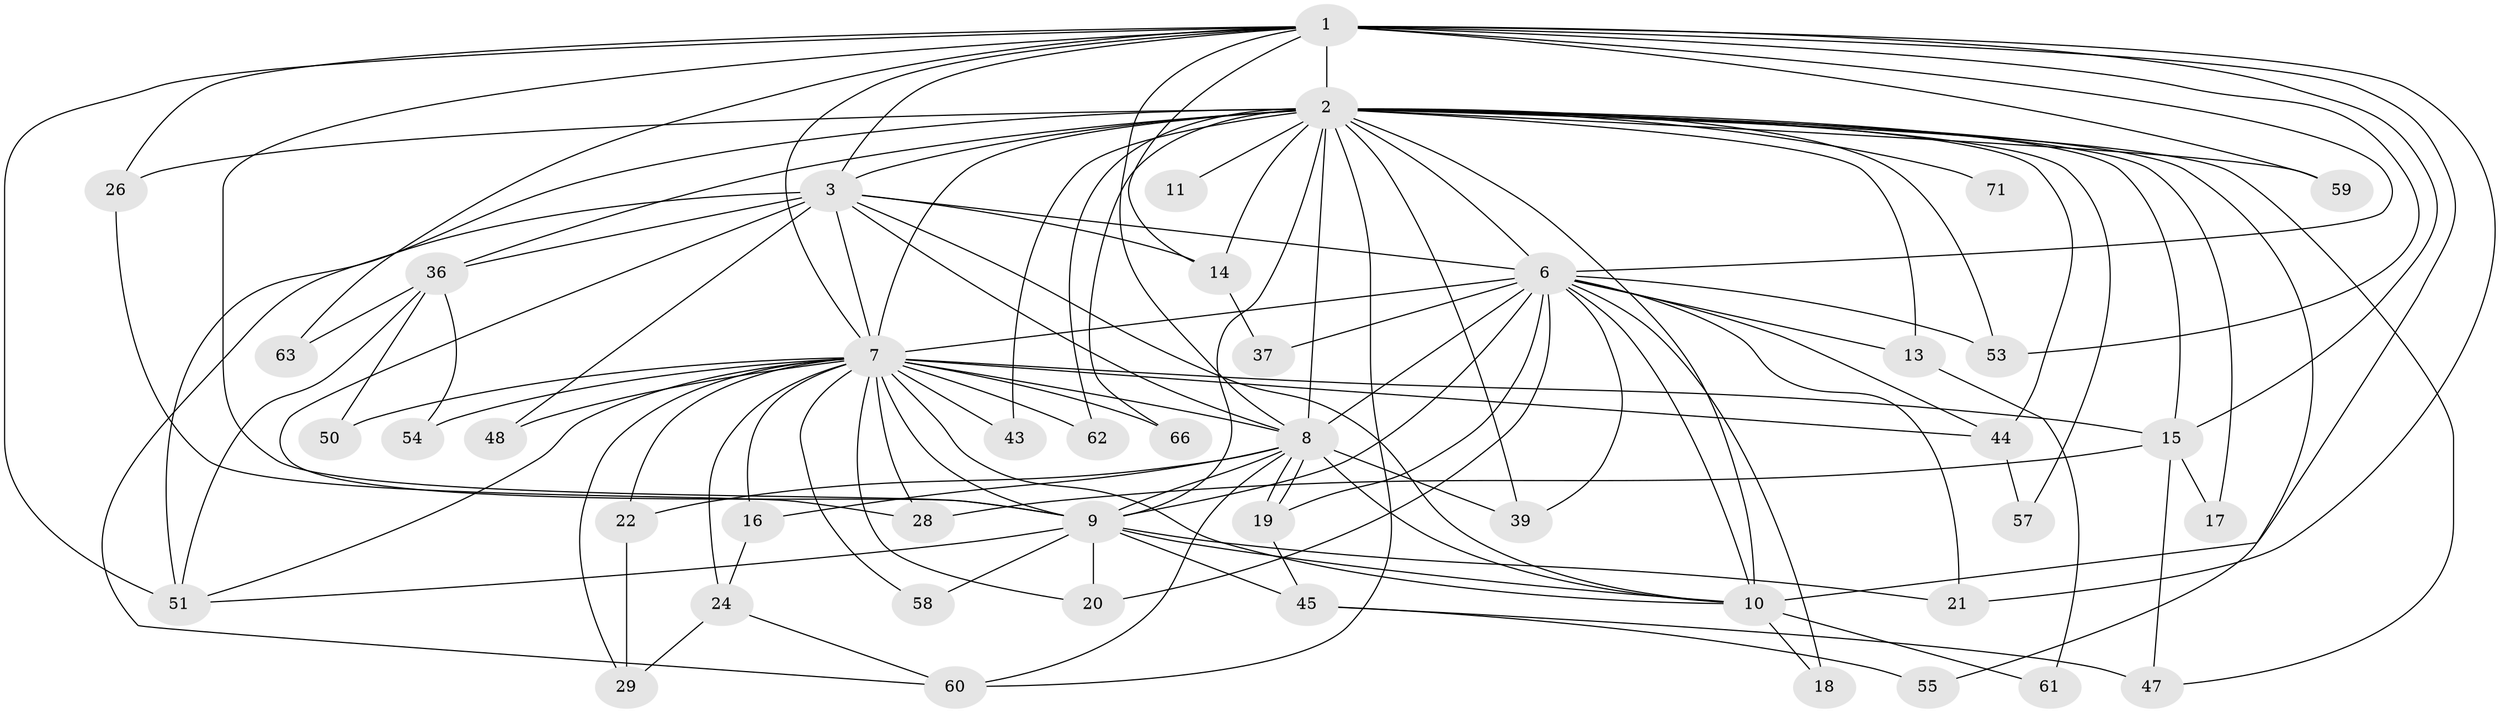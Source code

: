 // original degree distribution, {19: 0.011111111111111112, 12: 0.011111111111111112, 16: 0.011111111111111112, 24: 0.011111111111111112, 26: 0.011111111111111112, 28: 0.011111111111111112, 27: 0.011111111111111112, 17: 0.011111111111111112, 15: 0.011111111111111112, 14: 0.011111111111111112, 2: 0.5111111111111111, 4: 0.1111111111111111, 6: 0.022222222222222223, 3: 0.23333333333333334, 5: 0.011111111111111112}
// Generated by graph-tools (version 1.1) at 2025/13/03/09/25 04:13:47]
// undirected, 45 vertices, 116 edges
graph export_dot {
graph [start="1"]
  node [color=gray90,style=filled];
  1;
  2 [super="+87+4"];
  3 [super="+52+74"];
  6 [super="+42+25+40+72+84+85+86+81+30+49+31"];
  7 [super="+27+23+12"];
  8;
  9;
  10;
  11;
  13;
  14;
  15 [super="+78+68+46"];
  16;
  17;
  18;
  19 [super="+41"];
  20;
  21;
  22 [super="+65"];
  24;
  26;
  28;
  29;
  36 [super="+38"];
  37;
  39 [super="+82"];
  43;
  44 [super="+77"];
  45;
  47 [super="+90"];
  48;
  50;
  51 [super="+56+75"];
  53 [super="+64"];
  54;
  55;
  57;
  58;
  59;
  60 [super="+76"];
  61;
  62;
  63;
  66;
  71;
  1 -- 2 [weight=3];
  1 -- 3;
  1 -- 6 [weight=3];
  1 -- 7;
  1 -- 8;
  1 -- 9;
  1 -- 10;
  1 -- 14;
  1 -- 21;
  1 -- 26;
  1 -- 51;
  1 -- 53;
  1 -- 59;
  1 -- 63;
  1 -- 15;
  2 -- 3 [weight=3];
  2 -- 6 [weight=4];
  2 -- 7 [weight=7];
  2 -- 8 [weight=3];
  2 -- 9 [weight=3];
  2 -- 10 [weight=4];
  2 -- 26;
  2 -- 62;
  2 -- 66;
  2 -- 11 [weight=2];
  2 -- 71;
  2 -- 13;
  2 -- 14;
  2 -- 15 [weight=4];
  2 -- 17;
  2 -- 36;
  2 -- 39;
  2 -- 43;
  2 -- 44;
  2 -- 47;
  2 -- 51;
  2 -- 53;
  2 -- 55;
  2 -- 57;
  2 -- 59;
  2 -- 60;
  3 -- 6 [weight=4];
  3 -- 7;
  3 -- 8;
  3 -- 9;
  3 -- 10;
  3 -- 48;
  3 -- 36;
  3 -- 60;
  3 -- 14;
  6 -- 7 [weight=2];
  6 -- 8;
  6 -- 9 [weight=2];
  6 -- 10 [weight=3];
  6 -- 13 [weight=2];
  6 -- 18;
  6 -- 37;
  6 -- 39;
  6 -- 44;
  6 -- 53;
  6 -- 20;
  6 -- 19;
  6 -- 21;
  7 -- 8 [weight=3];
  7 -- 9;
  7 -- 10;
  7 -- 20;
  7 -- 22;
  7 -- 24;
  7 -- 28;
  7 -- 29;
  7 -- 43;
  7 -- 48;
  7 -- 50;
  7 -- 58;
  7 -- 62;
  7 -- 44;
  7 -- 51;
  7 -- 54;
  7 -- 16;
  7 -- 66;
  7 -- 15;
  8 -- 9;
  8 -- 10;
  8 -- 16;
  8 -- 19;
  8 -- 19;
  8 -- 22;
  8 -- 39;
  8 -- 60;
  9 -- 10;
  9 -- 20;
  9 -- 21;
  9 -- 45;
  9 -- 51;
  9 -- 58;
  10 -- 18;
  10 -- 61;
  13 -- 61;
  14 -- 37;
  15 -- 17;
  15 -- 28;
  15 -- 47;
  16 -- 24;
  19 -- 45;
  22 -- 29;
  24 -- 29;
  24 -- 60;
  26 -- 28;
  36 -- 50;
  36 -- 51;
  36 -- 54;
  36 -- 63;
  44 -- 57;
  45 -- 47;
  45 -- 55;
}
